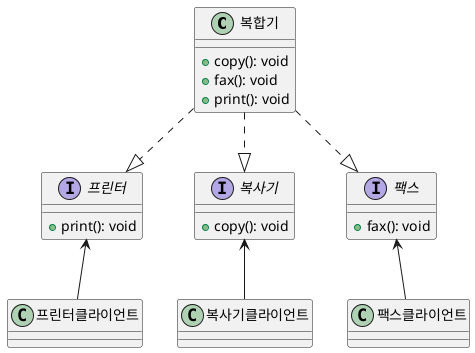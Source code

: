 @startuml
class 복합기 {
  +copy(): void
  +fax(): void
  +print(): void
}

interface 프린터 {
  +print(): void
}

interface 복사기 {
  +copy(): void
}

interface 팩스 {
  +fax(): void
}

복합기 ..|> 프린터
복합기 ..|> 복사기
복합기 ..|> 팩스
프린터 <-- 프린터클라이언트
복사기 <-- 복사기클라이언트
팩스 <-- 팩스클라이언트
@enduml